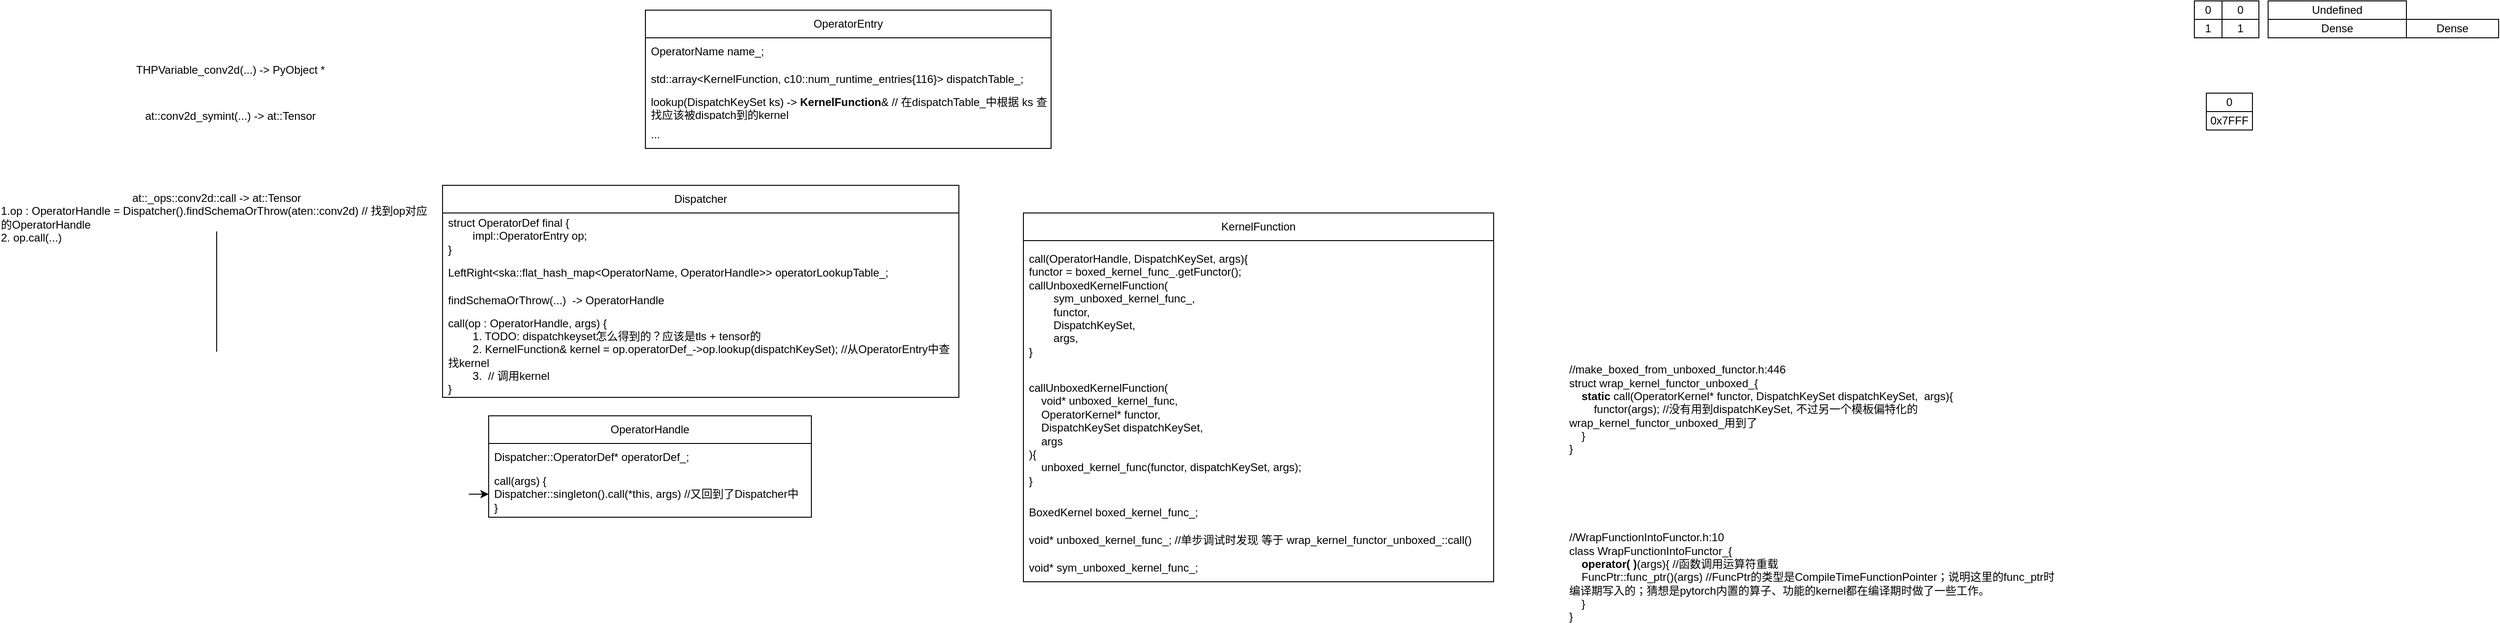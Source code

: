 <mxfile version="21.4.0" type="github">
  <diagram name="第 1 页" id="EEyN7_L1d9EwEOdHLBwh">
    <mxGraphModel dx="1733" dy="438" grid="1" gridSize="10" guides="1" tooltips="1" connect="1" arrows="1" fold="1" page="1" pageScale="1" pageWidth="827" pageHeight="1169" math="0" shadow="0">
      <root>
        <mxCell id="0" />
        <mxCell id="1" parent="0" />
        <mxCell id="1I8nCy4y-NXWld2Ml792-2" value="OperatorEntry" style="swimlane;fontStyle=0;childLayout=stackLayout;horizontal=1;startSize=30;horizontalStack=0;resizeParent=1;resizeParentMax=0;resizeLast=0;collapsible=1;marginBottom=0;whiteSpace=wrap;html=1;noLabel=0;arcSize=15;swimlaneHead=1;swimlaneFillColor=none;" vertex="1" parent="1">
          <mxGeometry x="350" y="170" width="440" height="150" as="geometry" />
        </mxCell>
        <mxCell id="1I8nCy4y-NXWld2Ml792-4" value="OperatorName name_;" style="text;strokeColor=none;fillColor=none;align=left;verticalAlign=middle;spacingLeft=4;spacingRight=4;overflow=hidden;points=[[0,0.5],[1,0.5]];portConstraint=eastwest;rotatable=0;whiteSpace=wrap;html=1;" vertex="1" parent="1I8nCy4y-NXWld2Ml792-2">
          <mxGeometry y="30" width="440" height="30" as="geometry" />
        </mxCell>
        <mxCell id="1I8nCy4y-NXWld2Ml792-3" value="std::array&amp;lt;KernelFunction, c10::num_runtime_entries{116}&amp;gt; dispatchTable_;&amp;nbsp;" style="text;strokeColor=none;fillColor=none;align=left;verticalAlign=middle;spacingLeft=4;spacingRight=4;overflow=hidden;points=[[0,0.5],[1,0.5]];portConstraint=eastwest;rotatable=0;whiteSpace=wrap;html=1;" vertex="1" parent="1I8nCy4y-NXWld2Ml792-2">
          <mxGeometry y="60" width="440" height="30" as="geometry" />
        </mxCell>
        <mxCell id="1I8nCy4y-NXWld2Ml792-5" value="lookup(DispatchKeySet ks) -&amp;gt;&amp;nbsp;&lt;b&gt;KernelFunction&lt;/b&gt;&amp;amp; // 在dispatchTable_中根据 ks 查找应该被dispatch到的kernel&amp;nbsp;" style="text;strokeColor=none;fillColor=none;align=left;verticalAlign=middle;spacingLeft=4;spacingRight=4;overflow=hidden;points=[[0,0.5],[1,0.5]];portConstraint=eastwest;rotatable=0;whiteSpace=wrap;html=1;" vertex="1" parent="1I8nCy4y-NXWld2Ml792-2">
          <mxGeometry y="90" width="440" height="30" as="geometry" />
        </mxCell>
        <mxCell id="1I8nCy4y-NXWld2Ml792-9" value="..." style="text;strokeColor=none;fillColor=none;align=left;verticalAlign=middle;spacingLeft=4;spacingRight=4;overflow=hidden;points=[[0,0.5],[1,0.5]];portConstraint=eastwest;rotatable=0;whiteSpace=wrap;html=1;" vertex="1" parent="1I8nCy4y-NXWld2Ml792-2">
          <mxGeometry y="120" width="440" height="30" as="geometry" />
        </mxCell>
        <mxCell id="1I8nCy4y-NXWld2Ml792-10" value="Dispatcher" style="swimlane;fontStyle=0;childLayout=stackLayout;horizontal=1;startSize=30;horizontalStack=0;resizeParent=1;resizeParentMax=0;resizeLast=0;collapsible=1;marginBottom=0;whiteSpace=wrap;html=1;noLabel=0;arcSize=15;swimlaneHead=1;swimlaneFillColor=none;" vertex="1" parent="1">
          <mxGeometry x="130" y="360" width="560" height="230" as="geometry" />
        </mxCell>
        <mxCell id="1I8nCy4y-NXWld2Ml792-11" value="struct OperatorDef final {&lt;br&gt;&#x9;&lt;span style=&quot;&quot;&gt;&lt;span style=&quot;white-space: pre;&quot;&gt;&#x9;&lt;/span&gt;impl::OperatorEntry op;&lt;/span&gt;&lt;br&gt;}&amp;nbsp;" style="text;strokeColor=none;fillColor=none;align=left;verticalAlign=middle;spacingLeft=4;spacingRight=4;overflow=hidden;points=[[0,0.5],[1,0.5]];portConstraint=eastwest;rotatable=0;whiteSpace=wrap;html=1;" vertex="1" parent="1I8nCy4y-NXWld2Ml792-10">
          <mxGeometry y="30" width="560" height="50" as="geometry" />
        </mxCell>
        <mxCell id="1I8nCy4y-NXWld2Ml792-13" value="LeftRight&amp;lt;ska::flat_hash_map&amp;lt;OperatorName, OperatorHandle&amp;gt;&amp;gt; operatorLookupTable_;&amp;nbsp;" style="text;strokeColor=none;fillColor=none;align=left;verticalAlign=middle;spacingLeft=4;spacingRight=4;overflow=hidden;points=[[0,0.5],[1,0.5]];portConstraint=eastwest;rotatable=0;whiteSpace=wrap;html=1;" vertex="1" parent="1I8nCy4y-NXWld2Ml792-10">
          <mxGeometry y="80" width="560" height="30" as="geometry" />
        </mxCell>
        <mxCell id="1I8nCy4y-NXWld2Ml792-14" value="findSchemaOrThrow(...)&amp;nbsp; -&amp;gt;&amp;nbsp;OperatorHandle" style="text;strokeColor=none;fillColor=none;align=left;verticalAlign=middle;spacingLeft=4;spacingRight=4;overflow=hidden;points=[[0,0.5],[1,0.5]];portConstraint=eastwest;rotatable=0;whiteSpace=wrap;html=1;" vertex="1" parent="1I8nCy4y-NXWld2Ml792-10">
          <mxGeometry y="110" width="560" height="30" as="geometry" />
        </mxCell>
        <mxCell id="1I8nCy4y-NXWld2Ml792-30" value="call(op : OperatorHandle, args) {&lt;br&gt;&lt;span style=&quot;white-space: pre;&quot;&gt;&#x9;&lt;/span&gt;1. TODO: dispatchkeyset怎么得到的？应该是tls + tensor的&lt;br&gt;&lt;span style=&quot;white-space: pre;&quot;&gt;&#x9;&lt;/span&gt;2. KernelFunction&amp;amp; kernel = op.operatorDef_-&amp;gt;op.lookup(dispatchKeySet); //从OperatorEntry中查找kernel&lt;br&gt;&lt;span style=&quot;white-space: pre;&quot;&gt;&#x9;&lt;/span&gt;3.&amp;nbsp; // 调用kernel&lt;br&gt;}" style="text;strokeColor=none;fillColor=none;align=left;verticalAlign=middle;spacingLeft=4;spacingRight=4;overflow=hidden;points=[[0,0.5],[1,0.5]];portConstraint=eastwest;rotatable=0;whiteSpace=wrap;html=1;" vertex="1" parent="1I8nCy4y-NXWld2Ml792-10">
          <mxGeometry y="140" width="560" height="90" as="geometry" />
        </mxCell>
        <mxCell id="1I8nCy4y-NXWld2Ml792-16" value="OperatorHandle" style="swimlane;fontStyle=0;childLayout=stackLayout;horizontal=1;startSize=30;horizontalStack=0;resizeParent=1;resizeParentMax=0;resizeLast=0;collapsible=1;marginBottom=0;whiteSpace=wrap;html=1;noLabel=0;arcSize=15;swimlaneHead=1;swimlaneFillColor=none;" vertex="1" parent="1">
          <mxGeometry x="180" y="610" width="350" height="110" as="geometry" />
        </mxCell>
        <mxCell id="1I8nCy4y-NXWld2Ml792-17" value="Dispatcher::OperatorDef* operatorDef_;" style="text;strokeColor=none;fillColor=none;align=left;verticalAlign=middle;spacingLeft=4;spacingRight=4;overflow=hidden;points=[[0,0.5],[1,0.5]];portConstraint=eastwest;rotatable=0;whiteSpace=wrap;html=1;" vertex="1" parent="1I8nCy4y-NXWld2Ml792-16">
          <mxGeometry y="30" width="350" height="30" as="geometry" />
        </mxCell>
        <mxCell id="1I8nCy4y-NXWld2Ml792-33" value="call(args) {&lt;br&gt;Dispatcher::singleton().call(*this, args) //又回到了Dispatcher中&lt;br&gt;}" style="text;strokeColor=none;fillColor=none;align=left;verticalAlign=middle;spacingLeft=4;spacingRight=4;overflow=hidden;points=[[0,0.5],[1,0.5]];portConstraint=eastwest;rotatable=0;whiteSpace=wrap;html=1;" vertex="1" parent="1I8nCy4y-NXWld2Ml792-16">
          <mxGeometry y="60" width="350" height="50" as="geometry" />
        </mxCell>
        <mxCell id="1I8nCy4y-NXWld2Ml792-26" value="THPVariable_conv2d(...) -&amp;gt; PyObject *" style="text;html=1;strokeColor=none;fillColor=none;align=center;verticalAlign=middle;whiteSpace=wrap;rounded=0;" vertex="1" parent="1">
          <mxGeometry x="-220" y="220" width="240" height="30" as="geometry" />
        </mxCell>
        <mxCell id="1I8nCy4y-NXWld2Ml792-27" value="at::conv2d_symint(...) -&amp;gt; at::Tensor" style="text;html=1;strokeColor=none;fillColor=none;align=center;verticalAlign=middle;whiteSpace=wrap;rounded=0;" vertex="1" parent="1">
          <mxGeometry x="-220" y="270" width="240" height="30" as="geometry" />
        </mxCell>
        <mxCell id="1I8nCy4y-NXWld2Ml792-34" style="edgeStyle=orthogonalEdgeStyle;rounded=0;orthogonalLoop=1;jettySize=auto;html=1;" edge="1" parent="1" source="1I8nCy4y-NXWld2Ml792-29" target="1I8nCy4y-NXWld2Ml792-33">
          <mxGeometry relative="1" as="geometry" />
        </mxCell>
        <mxCell id="1I8nCy4y-NXWld2Ml792-29" value="at::_ops::conv2d::call -&amp;gt; at::Tensor&lt;br&gt;&lt;div style=&quot;text-align: left;&quot;&gt;&lt;span style=&quot;background-color: initial;&quot;&gt;1.op : OperatorHandle = Dispatcher().&lt;/span&gt;findSchemaOrThrow(aten::conv2d) // 找到op对应的OperatorHandle&lt;/div&gt;&lt;div style=&quot;text-align: left;&quot;&gt;2. op.call(...)&amp;nbsp;&lt;/div&gt;" style="text;html=1;strokeColor=none;fillColor=none;align=center;verticalAlign=middle;whiteSpace=wrap;rounded=0;" vertex="1" parent="1">
          <mxGeometry x="-350" y="380" width="470" height="30" as="geometry" />
        </mxCell>
        <mxCell id="1I8nCy4y-NXWld2Ml792-35" value="KernelFunction" style="swimlane;fontStyle=0;childLayout=stackLayout;horizontal=1;startSize=30;horizontalStack=0;resizeParent=1;resizeParentMax=0;resizeLast=0;collapsible=1;marginBottom=0;whiteSpace=wrap;html=1;" vertex="1" parent="1">
          <mxGeometry x="760" y="390" width="510" height="400" as="geometry" />
        </mxCell>
        <mxCell id="1I8nCy4y-NXWld2Ml792-36" value="call(OperatorHandle, DispatchKeySet, args){&lt;br&gt;functor = boxed_kernel_func_.getFunctor();&lt;br&gt;callUnboxedKernelFunction(&lt;span style=&quot;white-space: pre;&quot;&gt;&lt;br&gt;&lt;/span&gt;&lt;span style=&quot;white-space: pre;&quot;&gt;&#x9;&lt;/span&gt;sym_unboxed_kernel_func_,&lt;br&gt;&lt;span style=&quot;background-color: initial;&quot;&gt;&lt;span style=&quot;white-space: pre;&quot;&gt;&#x9;&lt;/span&gt;functor,&lt;br&gt;&lt;span style=&quot;white-space: pre;&quot;&gt;&#x9;&lt;/span&gt;DispatchKeySet,&lt;br&gt;&lt;span style=&quot;white-space: pre;&quot;&gt;&#x9;&lt;/span&gt;args,&lt;br&gt;}&lt;br&gt;&lt;/span&gt;" style="text;strokeColor=none;fillColor=none;align=left;verticalAlign=middle;spacingLeft=4;spacingRight=4;overflow=hidden;points=[[0,0.5],[1,0.5]];portConstraint=eastwest;rotatable=0;whiteSpace=wrap;html=1;" vertex="1" parent="1I8nCy4y-NXWld2Ml792-35">
          <mxGeometry y="30" width="510" height="140" as="geometry" />
        </mxCell>
        <mxCell id="1I8nCy4y-NXWld2Ml792-41" value="callUnboxedKernelFunction(&lt;br&gt;&lt;span style=&quot;&quot;&gt;&lt;span style=&quot;&quot;&gt;&amp;nbsp;&amp;nbsp;&amp;nbsp;&amp;nbsp;&lt;/span&gt;&lt;/span&gt;void* unboxed_kernel_func,&lt;br&gt;&lt;span style=&quot;&quot;&gt;&lt;span style=&quot;&quot;&gt;&amp;nbsp;&amp;nbsp;&amp;nbsp;&amp;nbsp;&lt;/span&gt;&lt;/span&gt;OperatorKernel* functor,&lt;br&gt;&lt;span style=&quot;&quot;&gt;&lt;span style=&quot;&quot;&gt;&amp;nbsp;&amp;nbsp;&amp;nbsp;&amp;nbsp;&lt;/span&gt;&lt;/span&gt;DispatchKeySet dispatchKeySet,&lt;br&gt;&lt;span style=&quot;&quot;&gt;&lt;span style=&quot;&quot;&gt;&amp;nbsp;&amp;nbsp;&amp;nbsp;&amp;nbsp;&lt;/span&gt;&lt;/span&gt;args&lt;br&gt;){&lt;br&gt;&lt;span style=&quot;&quot;&gt;&lt;span style=&quot;&quot;&gt;&amp;nbsp;&amp;nbsp;&amp;nbsp;&amp;nbsp;&lt;/span&gt;&lt;/span&gt;unboxed_kernel_func(functor, dispatchKeySet, args);&lt;br&gt;}" style="text;strokeColor=none;fillColor=none;align=left;verticalAlign=middle;spacingLeft=4;spacingRight=4;overflow=hidden;points=[[0,0.5],[1,0.5]];portConstraint=eastwest;rotatable=0;whiteSpace=wrap;html=1;" vertex="1" parent="1I8nCy4y-NXWld2Ml792-35">
          <mxGeometry y="170" width="510" height="140" as="geometry" />
        </mxCell>
        <mxCell id="1I8nCy4y-NXWld2Ml792-39" value="BoxedKernel boxed_kernel_func_;" style="text;strokeColor=none;fillColor=none;align=left;verticalAlign=middle;spacingLeft=4;spacingRight=4;overflow=hidden;points=[[0,0.5],[1,0.5]];portConstraint=eastwest;rotatable=0;whiteSpace=wrap;html=1;" vertex="1" parent="1I8nCy4y-NXWld2Ml792-35">
          <mxGeometry y="310" width="510" height="30" as="geometry" />
        </mxCell>
        <mxCell id="1I8nCy4y-NXWld2Ml792-37" value="void* unboxed_kernel_func_; //单步调试时发现 等于&amp;nbsp;wrap_kernel_functor_unboxed_::call()" style="text;strokeColor=none;fillColor=none;align=left;verticalAlign=middle;spacingLeft=4;spacingRight=4;overflow=hidden;points=[[0,0.5],[1,0.5]];portConstraint=eastwest;rotatable=0;whiteSpace=wrap;html=1;" vertex="1" parent="1I8nCy4y-NXWld2Ml792-35">
          <mxGeometry y="340" width="510" height="30" as="geometry" />
        </mxCell>
        <mxCell id="1I8nCy4y-NXWld2Ml792-38" value="void* sym_unboxed_kernel_func_;" style="text;strokeColor=none;fillColor=none;align=left;verticalAlign=middle;spacingLeft=4;spacingRight=4;overflow=hidden;points=[[0,0.5],[1,0.5]];portConstraint=eastwest;rotatable=0;whiteSpace=wrap;html=1;" vertex="1" parent="1I8nCy4y-NXWld2Ml792-35">
          <mxGeometry y="370" width="510" height="30" as="geometry" />
        </mxCell>
        <mxCell id="1I8nCy4y-NXWld2Ml792-42" value="//make_boxed_from_unboxed_functor.h:446&lt;br&gt;struct wrap_kernel_functor_unboxed_{&lt;br&gt;&lt;div style=&quot;&quot;&gt;&lt;b&gt;&lt;span style=&quot;&quot;&gt;&lt;span style=&quot;white-space: pre;&quot;&gt;&amp;nbsp;&amp;nbsp;&amp;nbsp;&amp;nbsp;&lt;/span&gt;&lt;/span&gt;static&lt;/b&gt; call(OperatorKernel* functor, DispatchKeySet dispatchKeySet,&amp;nbsp; args){&lt;/div&gt;&lt;div style=&quot;&quot;&gt;&lt;span style=&quot;&quot;&gt;&lt;span style=&quot;white-space: pre;&quot;&gt;&amp;nbsp;&amp;nbsp;&amp;nbsp;&amp;nbsp;&lt;/span&gt;&lt;/span&gt;&lt;span style=&quot;&quot;&gt;&lt;span style=&quot;white-space: pre;&quot;&gt;&amp;nbsp;&amp;nbsp;&amp;nbsp;&amp;nbsp;&lt;/span&gt;&lt;/span&gt;functor(args); //没有用到dispatchKeySet, 不过另一个模板偏特化的&lt;/div&gt;wrap_kernel_functor_unboxed_用到了&lt;div style=&quot;&quot;&gt;&lt;span style=&quot;&quot;&gt;&lt;span style=&quot;white-space: pre;&quot;&gt;&amp;nbsp;&amp;nbsp;&amp;nbsp;&amp;nbsp;&lt;/span&gt;&lt;/span&gt;}&lt;br&gt;&lt;/div&gt;}" style="text;html=1;strokeColor=none;fillColor=none;align=left;verticalAlign=middle;whiteSpace=wrap;rounded=0;" vertex="1" parent="1">
          <mxGeometry x="1350" y="530" width="530" height="145" as="geometry" />
        </mxCell>
        <mxCell id="1I8nCy4y-NXWld2Ml792-44" value="//WrapFunctionIntoFunctor.h:10&lt;br&gt;class WrapFunctionIntoFunctor_{&lt;br&gt;&lt;b&gt;&lt;span style=&quot;&quot;&gt;&lt;span style=&quot;&quot;&gt;&amp;nbsp;&amp;nbsp;&amp;nbsp;&amp;nbsp;&lt;/span&gt;&lt;/span&gt;operator( )&lt;/b&gt;(args){ //函数调用运算符重载&lt;br&gt;&lt;span style=&quot;background-color: initial;&quot;&gt;&lt;span style=&quot;&quot;&gt;&lt;span style=&quot;white-space: pre;&quot;&gt;&amp;nbsp;&amp;nbsp;&amp;nbsp;&amp;nbsp;&lt;/span&gt;&lt;/span&gt;FuncPtr::func_ptr()(args) //FuncPtr的类型是CompileTimeFunctionPointer；说明这里的func_ptr时编译期写入的；猜想是pytorch内置的算子、功能的kernel都在编译期时做了一些工作。&lt;br&gt;&lt;/span&gt;&lt;div style=&quot;&quot;&gt;&lt;span style=&quot;&quot;&gt;&lt;span style=&quot;&quot;&gt;&amp;nbsp;&amp;nbsp;&amp;nbsp;&lt;span style=&quot;&quot;&gt;&lt;span style=&quot;&quot;&gt;&amp;nbsp;&lt;/span&gt;&lt;/span&gt;&lt;/span&gt;&lt;/span&gt;}&lt;br&gt;&lt;/div&gt;}" style="text;html=1;strokeColor=none;fillColor=none;align=left;verticalAlign=middle;whiteSpace=wrap;rounded=0;" vertex="1" parent="1">
          <mxGeometry x="1350" y="720" width="530" height="130" as="geometry" />
        </mxCell>
        <mxCell id="1I8nCy4y-NXWld2Ml792-234" value="0" style="rounded=0;whiteSpace=wrap;html=1;" vertex="1" parent="1">
          <mxGeometry x="2030" y="160" width="30" height="20" as="geometry" />
        </mxCell>
        <mxCell id="1I8nCy4y-NXWld2Ml792-235" value="Undefined" style="rounded=0;whiteSpace=wrap;html=1;" vertex="1" parent="1">
          <mxGeometry x="2110" y="160" width="150" height="20" as="geometry" />
        </mxCell>
        <mxCell id="1I8nCy4y-NXWld2Ml792-236" value="0" style="rounded=0;whiteSpace=wrap;html=1;" vertex="1" parent="1">
          <mxGeometry x="2060" y="160" width="40" height="20" as="geometry" />
        </mxCell>
        <mxCell id="1I8nCy4y-NXWld2Ml792-237" value="0" style="rounded=0;whiteSpace=wrap;html=1;" vertex="1" parent="1">
          <mxGeometry x="2043" y="260" width="50" height="20" as="geometry" />
        </mxCell>
        <mxCell id="1I8nCy4y-NXWld2Ml792-238" value="1" style="rounded=0;whiteSpace=wrap;html=1;" vertex="1" parent="1">
          <mxGeometry x="2030" y="180" width="30" height="20" as="geometry" />
        </mxCell>
        <mxCell id="1I8nCy4y-NXWld2Ml792-239" value="Dense" style="rounded=0;whiteSpace=wrap;html=1;" vertex="1" parent="1">
          <mxGeometry x="2110" y="180" width="150" height="20" as="geometry" />
        </mxCell>
        <mxCell id="1I8nCy4y-NXWld2Ml792-240" value="1" style="rounded=0;whiteSpace=wrap;html=1;" vertex="1" parent="1">
          <mxGeometry x="2060" y="180" width="40" height="20" as="geometry" />
        </mxCell>
        <mxCell id="1I8nCy4y-NXWld2Ml792-241" value="0x7FFF" style="rounded=0;whiteSpace=wrap;html=1;" vertex="1" parent="1">
          <mxGeometry x="2043" y="280" width="50" height="20" as="geometry" />
        </mxCell>
        <mxCell id="1I8nCy4y-NXWld2Ml792-242" value="Dense" style="rounded=0;whiteSpace=wrap;html=1;" vertex="1" parent="1">
          <mxGeometry x="2260" y="180" width="100" height="20" as="geometry" />
        </mxCell>
      </root>
    </mxGraphModel>
  </diagram>
</mxfile>

